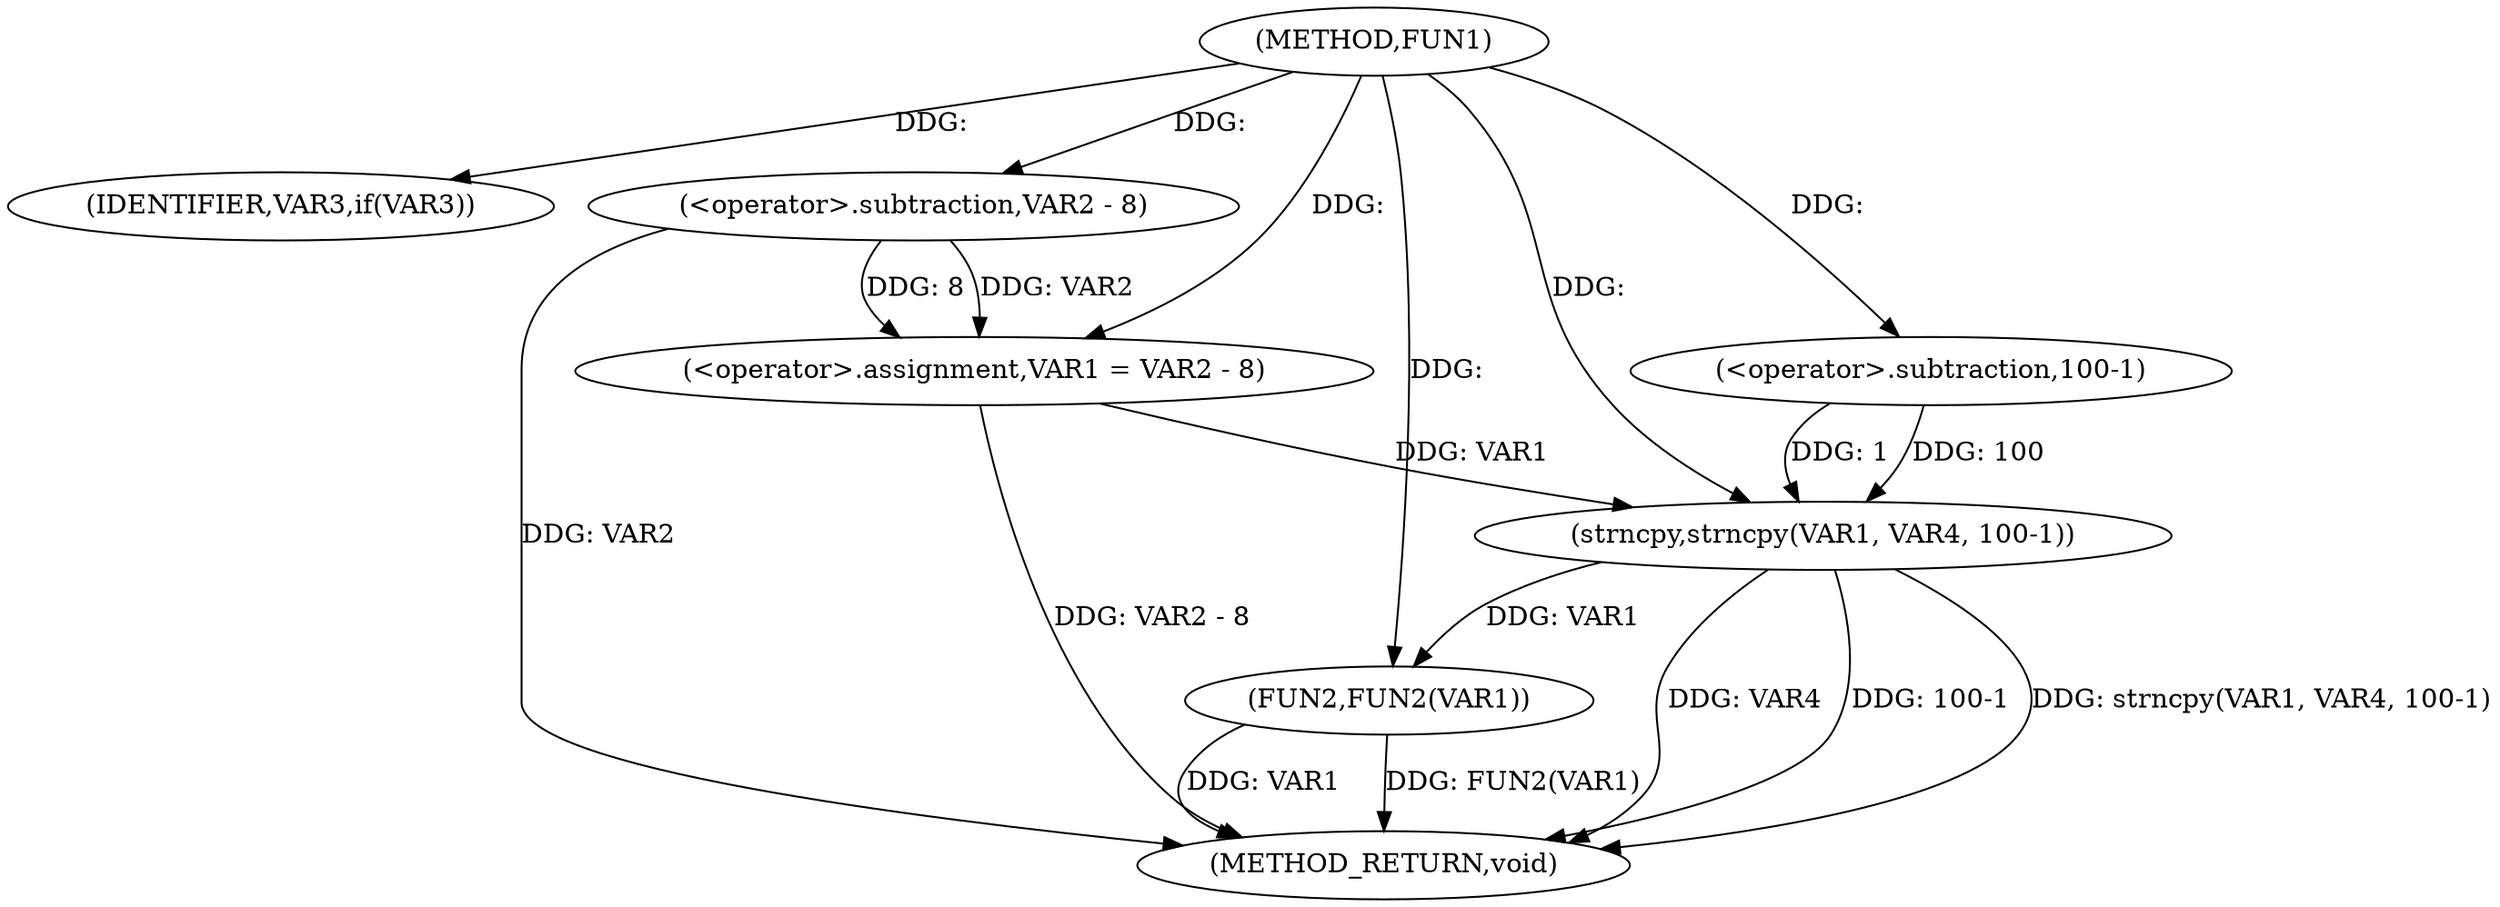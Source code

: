 digraph FUN1 {  
"1000100" [label = "(METHOD,FUN1)" ]
"1000122" [label = "(METHOD_RETURN,void)" ]
"1000105" [label = "(IDENTIFIER,VAR3,if(VAR3))" ]
"1000107" [label = "(<operator>.assignment,VAR1 = VAR2 - 8)" ]
"1000109" [label = "(<operator>.subtraction,VAR2 - 8)" ]
"1000114" [label = "(strncpy,strncpy(VAR1, VAR4, 100-1))" ]
"1000117" [label = "(<operator>.subtraction,100-1)" ]
"1000120" [label = "(FUN2,FUN2(VAR1))" ]
  "1000114" -> "1000122"  [ label = "DDG: 100-1"] 
  "1000114" -> "1000122"  [ label = "DDG: strncpy(VAR1, VAR4, 100-1)"] 
  "1000120" -> "1000122"  [ label = "DDG: VAR1"] 
  "1000114" -> "1000122"  [ label = "DDG: VAR4"] 
  "1000107" -> "1000122"  [ label = "DDG: VAR2 - 8"] 
  "1000109" -> "1000122"  [ label = "DDG: VAR2"] 
  "1000120" -> "1000122"  [ label = "DDG: FUN2(VAR1)"] 
  "1000100" -> "1000105"  [ label = "DDG: "] 
  "1000109" -> "1000107"  [ label = "DDG: VAR2"] 
  "1000109" -> "1000107"  [ label = "DDG: 8"] 
  "1000100" -> "1000107"  [ label = "DDG: "] 
  "1000100" -> "1000109"  [ label = "DDG: "] 
  "1000107" -> "1000114"  [ label = "DDG: VAR1"] 
  "1000100" -> "1000114"  [ label = "DDG: "] 
  "1000117" -> "1000114"  [ label = "DDG: 100"] 
  "1000117" -> "1000114"  [ label = "DDG: 1"] 
  "1000100" -> "1000117"  [ label = "DDG: "] 
  "1000114" -> "1000120"  [ label = "DDG: VAR1"] 
  "1000100" -> "1000120"  [ label = "DDG: "] 
}
